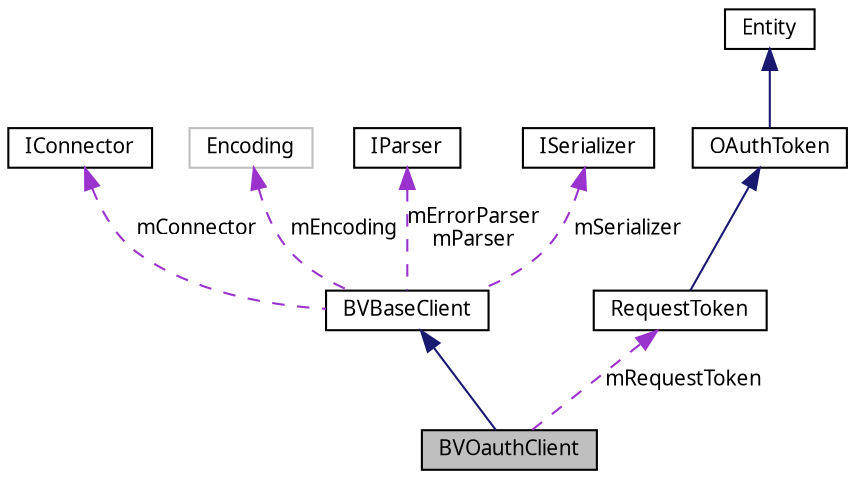 digraph G
{
  bgcolor="transparent";
  edge [fontname="FreeSans.ttf",fontsize="10",labelfontname="FreeSans.ttf",labelfontsize="10"];
  node [fontname="FreeSans.ttf",fontsize="10",shape=record];
  Node1 [label="BVOauthClient",height=0.2,width=0.4,color="black", fillcolor="grey75", style="filled" fontcolor="black"];
  Node2 -> Node1 [dir=back,color="midnightblue",fontsize="10",style="solid",fontname="FreeSans.ttf"];
  Node2 [label="BVBaseClient",height=0.2,width=0.4,color="black",URL="$classcom_1_1bluevia_1_1android_1_1commons_1_1client_1_1_b_v_base_client.html"];
  Node3 -> Node2 [dir=back,color="darkorchid3",fontsize="10",style="dashed",label="mConnector",fontname="FreeSans.ttf"];
  Node3 [label="IConnector",height=0.2,width=0.4,color="black",URL="$interfacecom_1_1bluevia_1_1android_1_1commons_1_1connector_1_1_i_connector.html"];
  Node4 -> Node2 [dir=back,color="darkorchid3",fontsize="10",style="dashed",label="mEncoding",fontname="FreeSans.ttf"];
  Node4 [label="Encoding",height=0.2,width=0.4,color="grey75"];
  Node5 -> Node2 [dir=back,color="darkorchid3",fontsize="10",style="dashed",label="mErrorParser\nmParser",fontname="FreeSans.ttf"];
  Node5 [label="IParser",height=0.2,width=0.4,color="black",URL="$interfacecom_1_1bluevia_1_1android_1_1commons_1_1parser_1_1_i_parser.html"];
  Node6 -> Node2 [dir=back,color="darkorchid3",fontsize="10",style="dashed",label="mSerializer",fontname="FreeSans.ttf"];
  Node6 [label="ISerializer",height=0.2,width=0.4,color="black",URL="$interfacecom_1_1bluevia_1_1android_1_1commons_1_1parser_1_1_i_serializer.html"];
  Node7 -> Node1 [dir=back,color="darkorchid3",fontsize="10",style="dashed",label="mRequestToken",fontname="FreeSans.ttf"];
  Node7 [label="RequestToken",height=0.2,width=0.4,color="black",URL="$classcom_1_1bluevia_1_1android_1_1commons_1_1connector_1_1http_1_1oauth_1_1_request_token.html"];
  Node8 -> Node7 [dir=back,color="midnightblue",fontsize="10",style="solid",fontname="FreeSans.ttf"];
  Node8 [label="OAuthToken",height=0.2,width=0.4,color="black",URL="$classcom_1_1bluevia_1_1android_1_1commons_1_1connector_1_1http_1_1oauth_1_1_o_auth_token.html"];
  Node9 -> Node8 [dir=back,color="midnightblue",fontsize="10",style="solid",fontname="FreeSans.ttf"];
  Node9 [label="Entity",height=0.2,width=0.4,color="black",URL="$interfacecom_1_1bluevia_1_1android_1_1commons_1_1_entity.html"];
}

